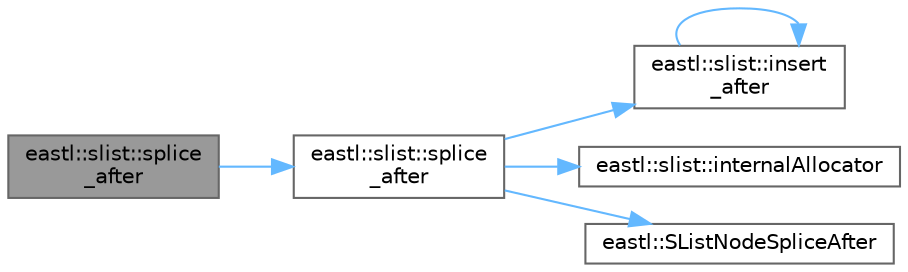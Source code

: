 digraph "eastl::slist::splice_after"
{
 // LATEX_PDF_SIZE
  bgcolor="transparent";
  edge [fontname=Helvetica,fontsize=10,labelfontname=Helvetica,labelfontsize=10];
  node [fontname=Helvetica,fontsize=10,shape=box,height=0.2,width=0.4];
  rankdir="LR";
  Node1 [id="Node000001",label="eastl::slist::splice\l_after",height=0.2,width=0.4,color="gray40", fillcolor="grey60", style="filled", fontcolor="black",tooltip=" "];
  Node1 -> Node2 [id="edge6_Node000001_Node000002",color="steelblue1",style="solid",tooltip=" "];
  Node2 [id="Node000002",label="eastl::slist::splice\l_after",height=0.2,width=0.4,color="grey40", fillcolor="white", style="filled",URL="$classeastl_1_1slist.html#a8968641e19b197e9514372a6d032c1fa",tooltip=" "];
  Node2 -> Node3 [id="edge7_Node000002_Node000003",color="steelblue1",style="solid",tooltip=" "];
  Node3 [id="Node000003",label="eastl::slist::insert\l_after",height=0.2,width=0.4,color="grey40", fillcolor="white", style="filled",URL="$classeastl_1_1slist.html#aa4e039273d4fca729a648799690afbdb",tooltip=" "];
  Node3 -> Node3 [id="edge8_Node000003_Node000003",color="steelblue1",style="solid",tooltip=" "];
  Node2 -> Node4 [id="edge9_Node000002_Node000004",color="steelblue1",style="solid",tooltip=" "];
  Node4 [id="Node000004",label="eastl::slist::internalAllocator",height=0.2,width=0.4,color="grey40", fillcolor="white", style="filled",URL="$classeastl_1_1slist.html#ad5bd1878b176d6ff6cd70458ed2faaae",tooltip=" "];
  Node2 -> Node5 [id="edge10_Node000002_Node000005",color="steelblue1",style="solid",tooltip=" "];
  Node5 [id="Node000005",label="eastl::SListNodeSpliceAfter",height=0.2,width=0.4,color="grey40", fillcolor="white", style="filled",URL="$namespaceeastl.html#a9212c9310d30a8e5f62e4ff4f16de523",tooltip=" "];
}
